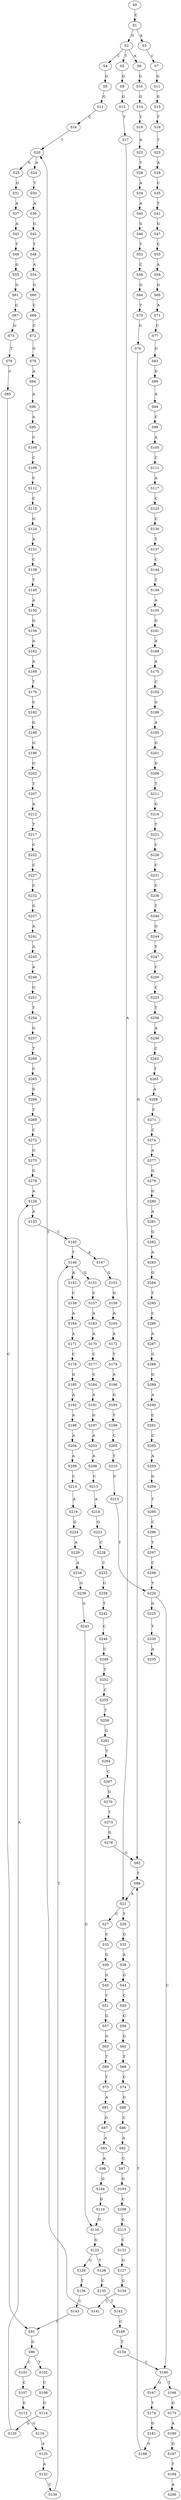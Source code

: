 strict digraph  {
	S0 -> S1 [ label = C ];
	S1 -> S2 [ label = G ];
	S1 -> S3 [ label = A ];
	S2 -> S4 [ label = C ];
	S2 -> S5 [ label = T ];
	S2 -> S6 [ label = A ];
	S3 -> S7 [ label = C ];
	S4 -> S8 [ label = G ];
	S5 -> S9 [ label = G ];
	S6 -> S10 [ label = G ];
	S7 -> S11 [ label = G ];
	S8 -> S12 [ label = G ];
	S9 -> S13 [ label = G ];
	S10 -> S14 [ label = G ];
	S11 -> S15 [ label = G ];
	S12 -> S16 [ label = C ];
	S13 -> S17 [ label = T ];
	S14 -> S18 [ label = T ];
	S15 -> S19 [ label = T ];
	S16 -> S20 [ label = T ];
	S17 -> S21 [ label = A ];
	S18 -> S22 [ label = A ];
	S19 -> S23 [ label = T ];
	S20 -> S24 [ label = A ];
	S20 -> S25 [ label = G ];
	S21 -> S26 [ label = T ];
	S21 -> S27 [ label = C ];
	S22 -> S28 [ label = T ];
	S23 -> S29 [ label = A ];
	S24 -> S30 [ label = T ];
	S25 -> S31 [ label = G ];
	S26 -> S32 [ label = G ];
	S27 -> S33 [ label = C ];
	S28 -> S34 [ label = A ];
	S29 -> S35 [ label = C ];
	S30 -> S36 [ label = A ];
	S31 -> S37 [ label = A ];
	S32 -> S38 [ label = A ];
	S33 -> S39 [ label = G ];
	S34 -> S40 [ label = A ];
	S35 -> S41 [ label = T ];
	S36 -> S42 [ label = G ];
	S37 -> S43 [ label = A ];
	S38 -> S44 [ label = G ];
	S39 -> S45 [ label = G ];
	S40 -> S46 [ label = G ];
	S41 -> S47 [ label = G ];
	S42 -> S48 [ label = T ];
	S43 -> S49 [ label = T ];
	S44 -> S50 [ label = C ];
	S45 -> S51 [ label = T ];
	S46 -> S52 [ label = T ];
	S47 -> S53 [ label = C ];
	S48 -> S54 [ label = A ];
	S49 -> S55 [ label = G ];
	S50 -> S56 [ label = G ];
	S51 -> S57 [ label = G ];
	S52 -> S58 [ label = C ];
	S53 -> S59 [ label = A ];
	S54 -> S60 [ label = G ];
	S55 -> S61 [ label = G ];
	S56 -> S62 [ label = G ];
	S57 -> S63 [ label = G ];
	S58 -> S64 [ label = G ];
	S59 -> S65 [ label = G ];
	S60 -> S66 [ label = C ];
	S61 -> S67 [ label = G ];
	S62 -> S68 [ label = T ];
	S63 -> S69 [ label = T ];
	S64 -> S70 [ label = T ];
	S65 -> S71 [ label = A ];
	S66 -> S72 [ label = C ];
	S67 -> S73 [ label = G ];
	S68 -> S74 [ label = C ];
	S69 -> S75 [ label = T ];
	S70 -> S76 [ label = G ];
	S71 -> S77 [ label = C ];
	S72 -> S78 [ label = G ];
	S73 -> S79 [ label = T ];
	S74 -> S80 [ label = G ];
	S75 -> S81 [ label = A ];
	S76 -> S82 [ label = G ];
	S77 -> S83 [ label = G ];
	S78 -> S84 [ label = A ];
	S79 -> S85 [ label = C ];
	S80 -> S86 [ label = C ];
	S81 -> S87 [ label = G ];
	S82 -> S88 [ label = T ];
	S83 -> S89 [ label = G ];
	S84 -> S90 [ label = A ];
	S85 -> S91 [ label = C ];
	S86 -> S92 [ label = A ];
	S87 -> S93 [ label = A ];
	S88 -> S21 [ label = A ];
	S89 -> S94 [ label = A ];
	S90 -> S95 [ label = A ];
	S91 -> S96 [ label = G ];
	S92 -> S97 [ label = C ];
	S93 -> S98 [ label = A ];
	S94 -> S99 [ label = C ];
	S95 -> S100 [ label = C ];
	S96 -> S101 [ label = C ];
	S96 -> S102 [ label = T ];
	S97 -> S103 [ label = G ];
	S98 -> S104 [ label = G ];
	S99 -> S105 [ label = A ];
	S100 -> S106 [ label = C ];
	S101 -> S107 [ label = C ];
	S102 -> S108 [ label = C ];
	S103 -> S109 [ label = C ];
	S104 -> S110 [ label = G ];
	S105 -> S111 [ label = C ];
	S106 -> S112 [ label = C ];
	S107 -> S113 [ label = G ];
	S108 -> S114 [ label = G ];
	S109 -> S115 [ label = G ];
	S110 -> S116 [ label = G ];
	S111 -> S117 [ label = A ];
	S112 -> S118 [ label = C ];
	S113 -> S119 [ label = G ];
	S114 -> S120 [ label = G ];
	S115 -> S121 [ label = C ];
	S116 -> S122 [ label = G ];
	S117 -> S123 [ label = C ];
	S118 -> S124 [ label = G ];
	S119 -> S125 [ label = A ];
	S120 -> S126 [ label = A ];
	S121 -> S127 [ label = G ];
	S122 -> S128 [ label = T ];
	S122 -> S129 [ label = G ];
	S123 -> S130 [ label = C ];
	S124 -> S131 [ label = A ];
	S125 -> S132 [ label = A ];
	S126 -> S133 [ label = A ];
	S127 -> S134 [ label = G ];
	S128 -> S135 [ label = C ];
	S129 -> S136 [ label = T ];
	S130 -> S137 [ label = T ];
	S131 -> S138 [ label = C ];
	S132 -> S139 [ label = C ];
	S133 -> S140 [ label = C ];
	S134 -> S141 [ label = C ];
	S135 -> S142 [ label = T ];
	S136 -> S143 [ label = C ];
	S137 -> S144 [ label = C ];
	S138 -> S145 [ label = T ];
	S139 -> S146 [ label = T ];
	S140 -> S147 [ label = A ];
	S140 -> S146 [ label = T ];
	S141 -> S20 [ label = T ];
	S142 -> S148 [ label = C ];
	S143 -> S91 [ label = C ];
	S144 -> S149 [ label = T ];
	S145 -> S150 [ label = A ];
	S146 -> S151 [ label = G ];
	S146 -> S152 [ label = A ];
	S147 -> S153 [ label = G ];
	S148 -> S154 [ label = T ];
	S149 -> S155 [ label = A ];
	S150 -> S156 [ label = G ];
	S151 -> S157 [ label = C ];
	S152 -> S158 [ label = C ];
	S153 -> S159 [ label = G ];
	S154 -> S160 [ label = C ];
	S155 -> S161 [ label = G ];
	S156 -> S162 [ label = A ];
	S157 -> S163 [ label = A ];
	S158 -> S164 [ label = A ];
	S159 -> S165 [ label = A ];
	S160 -> S166 [ label = T ];
	S160 -> S167 [ label = G ];
	S161 -> S168 [ label = A ];
	S162 -> S169 [ label = A ];
	S163 -> S170 [ label = A ];
	S164 -> S171 [ label = A ];
	S165 -> S172 [ label = A ];
	S166 -> S173 [ label = G ];
	S167 -> S174 [ label = T ];
	S168 -> S175 [ label = A ];
	S169 -> S176 [ label = T ];
	S170 -> S177 [ label = C ];
	S171 -> S178 [ label = C ];
	S172 -> S179 [ label = T ];
	S173 -> S180 [ label = A ];
	S174 -> S181 [ label = G ];
	S175 -> S182 [ label = C ];
	S176 -> S183 [ label = C ];
	S177 -> S184 [ label = C ];
	S178 -> S185 [ label = G ];
	S179 -> S186 [ label = A ];
	S180 -> S187 [ label = G ];
	S181 -> S188 [ label = G ];
	S182 -> S189 [ label = G ];
	S183 -> S190 [ label = G ];
	S184 -> S191 [ label = A ];
	S185 -> S192 [ label = A ];
	S186 -> S193 [ label = G ];
	S187 -> S194 [ label = T ];
	S188 -> S88 [ label = T ];
	S189 -> S195 [ label = A ];
	S190 -> S196 [ label = G ];
	S191 -> S197 [ label = G ];
	S192 -> S198 [ label = A ];
	S193 -> S199 [ label = T ];
	S194 -> S200 [ label = A ];
	S195 -> S201 [ label = G ];
	S196 -> S202 [ label = G ];
	S197 -> S203 [ label = A ];
	S198 -> S204 [ label = A ];
	S199 -> S205 [ label = C ];
	S201 -> S206 [ label = G ];
	S202 -> S207 [ label = T ];
	S203 -> S208 [ label = A ];
	S204 -> S209 [ label = A ];
	S205 -> S210 [ label = T ];
	S206 -> S211 [ label = T ];
	S207 -> S212 [ label = A ];
	S208 -> S213 [ label = C ];
	S209 -> S214 [ label = C ];
	S210 -> S215 [ label = C ];
	S211 -> S216 [ label = G ];
	S212 -> S217 [ label = T ];
	S213 -> S218 [ label = A ];
	S214 -> S219 [ label = A ];
	S215 -> S220 [ label = T ];
	S216 -> S221 [ label = T ];
	S217 -> S222 [ label = C ];
	S218 -> S223 [ label = G ];
	S219 -> S224 [ label = G ];
	S220 -> S160 [ label = C ];
	S220 -> S225 [ label = G ];
	S221 -> S226 [ label = C ];
	S222 -> S227 [ label = C ];
	S223 -> S228 [ label = C ];
	S224 -> S229 [ label = A ];
	S225 -> S230 [ label = T ];
	S226 -> S231 [ label = C ];
	S227 -> S232 [ label = C ];
	S228 -> S233 [ label = C ];
	S229 -> S234 [ label = A ];
	S230 -> S235 [ label = A ];
	S231 -> S236 [ label = C ];
	S232 -> S237 [ label = G ];
	S233 -> S238 [ label = G ];
	S234 -> S239 [ label = G ];
	S236 -> S240 [ label = T ];
	S237 -> S241 [ label = A ];
	S238 -> S242 [ label = T ];
	S239 -> S243 [ label = G ];
	S240 -> S244 [ label = G ];
	S241 -> S245 [ label = A ];
	S242 -> S246 [ label = C ];
	S243 -> S116 [ label = G ];
	S244 -> S247 [ label = T ];
	S245 -> S248 [ label = A ];
	S246 -> S249 [ label = C ];
	S247 -> S250 [ label = C ];
	S248 -> S251 [ label = G ];
	S249 -> S252 [ label = T ];
	S250 -> S253 [ label = C ];
	S251 -> S254 [ label = T ];
	S252 -> S255 [ label = C ];
	S253 -> S256 [ label = T ];
	S254 -> S257 [ label = G ];
	S255 -> S258 [ label = T ];
	S256 -> S259 [ label = A ];
	S257 -> S260 [ label = T ];
	S258 -> S261 [ label = G ];
	S259 -> S262 [ label = C ];
	S260 -> S263 [ label = C ];
	S261 -> S264 [ label = T ];
	S262 -> S265 [ label = T ];
	S263 -> S266 [ label = G ];
	S264 -> S267 [ label = C ];
	S265 -> S268 [ label = A ];
	S266 -> S269 [ label = T ];
	S267 -> S270 [ label = G ];
	S268 -> S271 [ label = C ];
	S269 -> S272 [ label = C ];
	S270 -> S273 [ label = T ];
	S271 -> S274 [ label = C ];
	S272 -> S275 [ label = G ];
	S273 -> S276 [ label = G ];
	S274 -> S277 [ label = A ];
	S275 -> S278 [ label = G ];
	S276 -> S82 [ label = G ];
	S277 -> S279 [ label = G ];
	S278 -> S126 [ label = A ];
	S279 -> S280 [ label = G ];
	S280 -> S281 [ label = A ];
	S281 -> S282 [ label = G ];
	S282 -> S283 [ label = A ];
	S283 -> S284 [ label = G ];
	S284 -> S285 [ label = T ];
	S285 -> S286 [ label = C ];
	S286 -> S287 [ label = A ];
	S287 -> S288 [ label = G ];
	S288 -> S289 [ label = G ];
	S289 -> S290 [ label = A ];
	S290 -> S291 [ label = C ];
	S291 -> S292 [ label = C ];
	S292 -> S293 [ label = A ];
	S293 -> S294 [ label = G ];
	S294 -> S295 [ label = T ];
	S295 -> S296 [ label = C ];
	S296 -> S297 [ label = T ];
	S297 -> S298 [ label = C ];
	S298 -> S220 [ label = T ];
}
